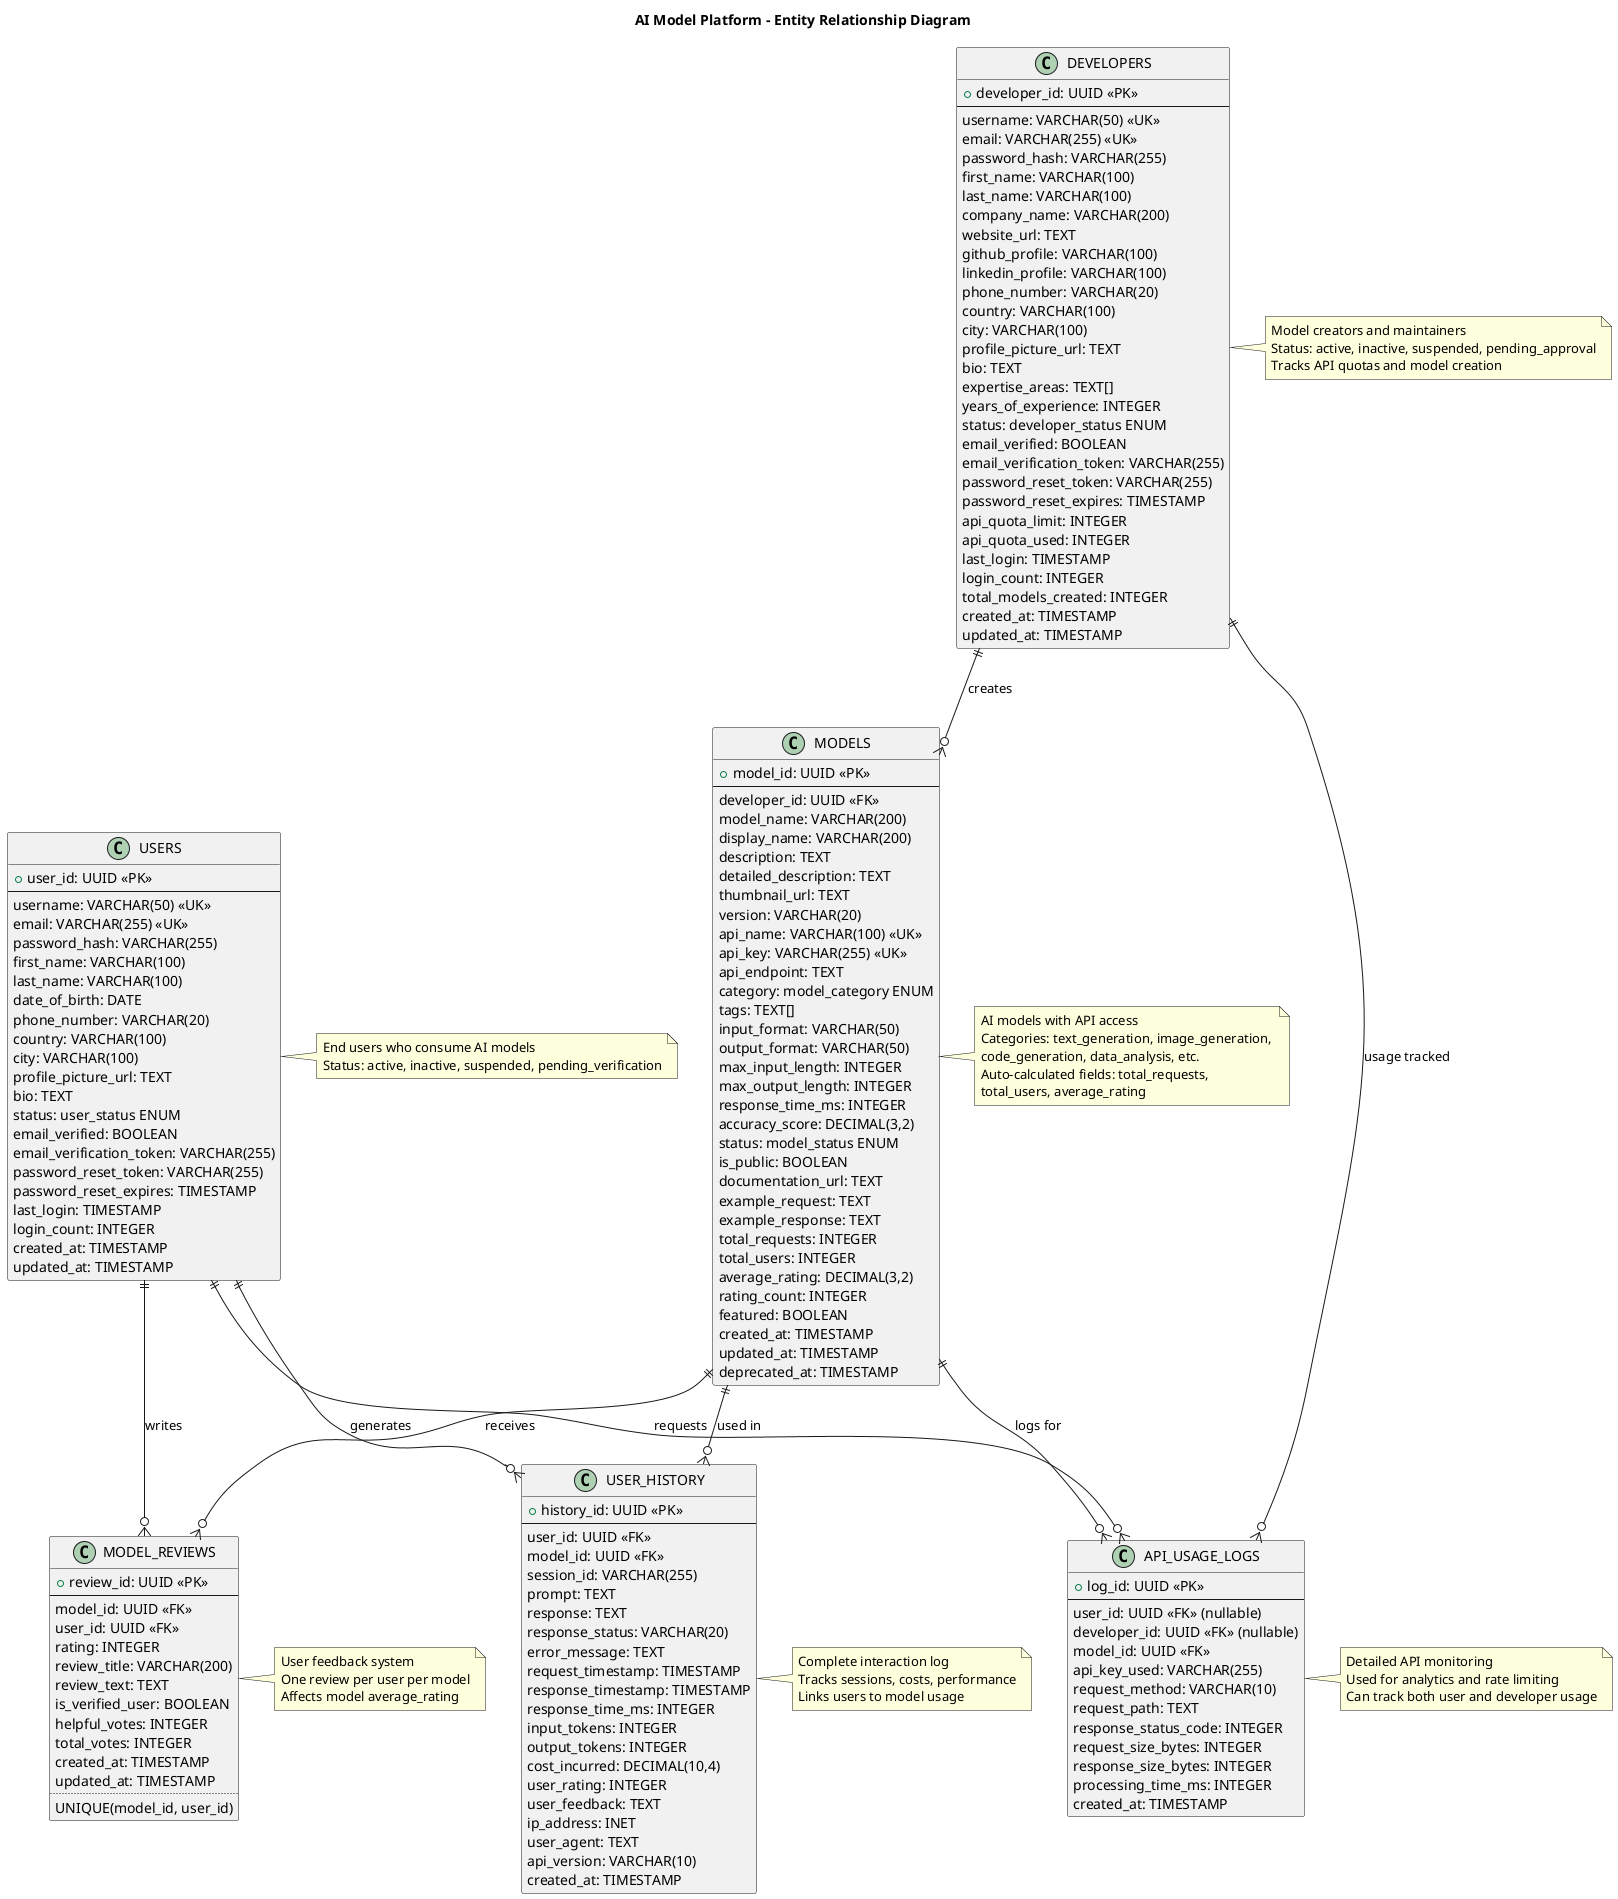 @startuml AI_Model_Platform_ERD
!define ENTITY class
!define PK <<PK>>
!define FK <<FK>>
!define UK <<UK>>

title AI Model Platform - Entity Relationship Diagram

ENTITY USERS {
  + user_id: UUID PK
  --
  username: VARCHAR(50) UK
  email: VARCHAR(255) UK
  password_hash: VARCHAR(255)
  first_name: VARCHAR(100)
  last_name: VARCHAR(100)
  date_of_birth: DATE
  phone_number: VARCHAR(20)
  country: VARCHAR(100)
  city: VARCHAR(100)
  profile_picture_url: TEXT
  bio: TEXT
  status: user_status ENUM
  email_verified: BOOLEAN
  email_verification_token: VARCHAR(255)
  password_reset_token: VARCHAR(255)
  password_reset_expires: TIMESTAMP
  last_login: TIMESTAMP
  login_count: INTEGER
  created_at: TIMESTAMP
  updated_at: TIMESTAMP
}

ENTITY DEVELOPERS {
  + developer_id: UUID PK
  --
  username: VARCHAR(50) UK
  email: VARCHAR(255) UK
  password_hash: VARCHAR(255)
  first_name: VARCHAR(100)
  last_name: VARCHAR(100)
  company_name: VARCHAR(200)
  website_url: TEXT
  github_profile: VARCHAR(100)
  linkedin_profile: VARCHAR(100)
  phone_number: VARCHAR(20)
  country: VARCHAR(100)
  city: VARCHAR(100)
  profile_picture_url: TEXT
  bio: TEXT
  expertise_areas: TEXT[]
  years_of_experience: INTEGER
  status: developer_status ENUM
  email_verified: BOOLEAN
  email_verification_token: VARCHAR(255)
  password_reset_token: VARCHAR(255)
  password_reset_expires: TIMESTAMP
  api_quota_limit: INTEGER
  api_quota_used: INTEGER
  last_login: TIMESTAMP
  login_count: INTEGER
  total_models_created: INTEGER
  created_at: TIMESTAMP
  updated_at: TIMESTAMP
}

ENTITY MODELS {
  + model_id: UUID PK
  --
  developer_id: UUID FK
  model_name: VARCHAR(200)
  display_name: VARCHAR(200)
  description: TEXT
  detailed_description: TEXT
  thumbnail_url: TEXT
  version: VARCHAR(20)
  api_name: VARCHAR(100) UK
  api_key: VARCHAR(255) UK
  api_endpoint: TEXT
  category: model_category ENUM
  tags: TEXT[]
  input_format: VARCHAR(50)
  output_format: VARCHAR(50)
  max_input_length: INTEGER
  max_output_length: INTEGER
  response_time_ms: INTEGER
  accuracy_score: DECIMAL(3,2)
  status: model_status ENUM
  is_public: BOOLEAN
  documentation_url: TEXT
  example_request: TEXT
  example_response: TEXT
  total_requests: INTEGER
  total_users: INTEGER
  average_rating: DECIMAL(3,2)
  rating_count: INTEGER
  featured: BOOLEAN
  created_at: TIMESTAMP
  updated_at: TIMESTAMP
  deprecated_at: TIMESTAMP
}

ENTITY USER_HISTORY {
  + history_id: UUID PK
  --
  user_id: UUID FK
  model_id: UUID FK
  session_id: VARCHAR(255)
  prompt: TEXT
  response: TEXT
  response_status: VARCHAR(20)
  error_message: TEXT
  request_timestamp: TIMESTAMP
  response_timestamp: TIMESTAMP
  response_time_ms: INTEGER
  input_tokens: INTEGER
  output_tokens: INTEGER
  cost_incurred: DECIMAL(10,4)
  user_rating: INTEGER
  user_feedback: TEXT
  ip_address: INET
  user_agent: TEXT
  api_version: VARCHAR(10)
  created_at: TIMESTAMP
}

ENTITY MODEL_REVIEWS {
  + review_id: UUID PK
  --
  model_id: UUID FK
  user_id: UUID FK
  rating: INTEGER
  review_title: VARCHAR(200)
  review_text: TEXT
  is_verified_user: BOOLEAN
  helpful_votes: INTEGER
  total_votes: INTEGER
  created_at: TIMESTAMP
  updated_at: TIMESTAMP
  ..
  UNIQUE(model_id, user_id)
}

ENTITY API_USAGE_LOGS {
  + log_id: UUID PK
  --
  user_id: UUID FK (nullable)
  developer_id: UUID FK (nullable)
  model_id: UUID FK
  api_key_used: VARCHAR(255)
  request_method: VARCHAR(10)
  request_path: TEXT
  response_status_code: INTEGER
  request_size_bytes: INTEGER
  response_size_bytes: INTEGER
  processing_time_ms: INTEGER
  created_at: TIMESTAMP
}

' Relationships
DEVELOPERS ||--o{ MODELS : "creates"
USERS ||--o{ USER_HISTORY : "generates"
MODELS ||--o{ USER_HISTORY : "used in"
USERS ||--o{ MODEL_REVIEWS : "writes"
MODELS ||--o{ MODEL_REVIEWS : "receives"
USERS ||--o{ API_USAGE_LOGS : "requests"
DEVELOPERS ||--o{ API_USAGE_LOGS : "usage tracked"
MODELS ||--o{ API_USAGE_LOGS : "logs for"

note right of USERS
  End users who consume AI models
  Status: active, inactive, suspended, pending_verification
end note

note right of DEVELOPERS
  Model creators and maintainers
  Status: active, inactive, suspended, pending_approval
  Tracks API quotas and model creation
end note

note right of MODELS
  AI models with API access
  Categories: text_generation, image_generation, 
  code_generation, data_analysis, etc.
  Auto-calculated fields: total_requests, 
  total_users, average_rating
end note

note right of USER_HISTORY
  Complete interaction log
  Tracks sessions, costs, performance
  Links users to model usage
end note

note right of MODEL_REVIEWS
  User feedback system
  One review per user per model
  Affects model average_rating
end note

note right of API_USAGE_LOGS
  Detailed API monitoring
  Used for analytics and rate limiting
  Can track both user and developer usage
end note

@enduml
